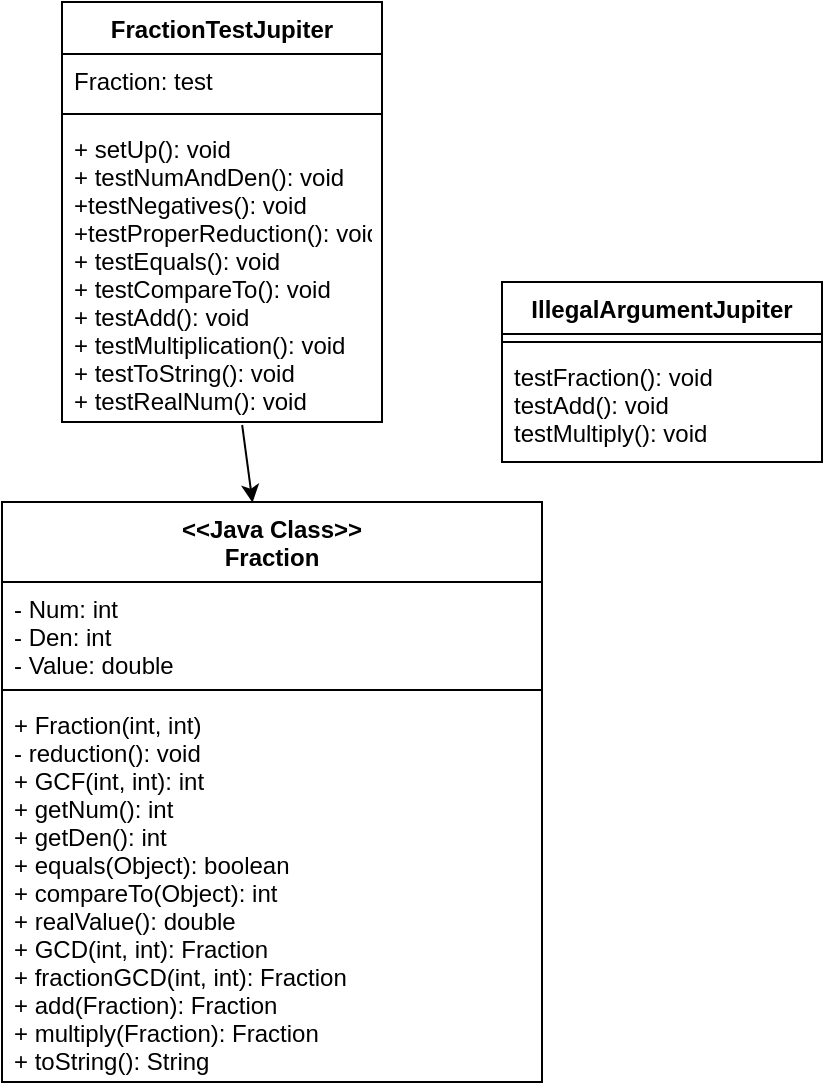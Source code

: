 <mxfile version="13.10.6" type="github">
  <diagram id="8G_tT_SKjAtgeudRbzQW" name="Page-1">
    <mxGraphModel dx="1038" dy="548" grid="1" gridSize="10" guides="1" tooltips="1" connect="1" arrows="1" fold="1" page="1" pageScale="1" pageWidth="850" pageHeight="1100" math="0" shadow="0">
      <root>
        <mxCell id="0" />
        <mxCell id="1" parent="0" />
        <mxCell id="9itNaaFzH73JZNezlTGI-1" value="&lt;&lt;Java Class&gt;&gt;&#xa;Fraction" style="swimlane;fontStyle=1;align=center;verticalAlign=top;childLayout=stackLayout;horizontal=1;startSize=40;horizontalStack=0;resizeParent=1;resizeParentMax=0;resizeLast=0;collapsible=1;marginBottom=0;" parent="1" vertex="1">
          <mxGeometry x="40" y="280" width="270" height="290" as="geometry" />
        </mxCell>
        <mxCell id="9itNaaFzH73JZNezlTGI-2" value="- Num: int&#xa;- Den: int&#xa;- Value: double" style="text;strokeColor=none;fillColor=none;align=left;verticalAlign=top;spacingLeft=4;spacingRight=4;overflow=hidden;rotatable=0;points=[[0,0.5],[1,0.5]];portConstraint=eastwest;" parent="9itNaaFzH73JZNezlTGI-1" vertex="1">
          <mxGeometry y="40" width="270" height="50" as="geometry" />
        </mxCell>
        <mxCell id="9itNaaFzH73JZNezlTGI-3" value="" style="line;strokeWidth=1;fillColor=none;align=left;verticalAlign=middle;spacingTop=-1;spacingLeft=3;spacingRight=3;rotatable=0;labelPosition=right;points=[];portConstraint=eastwest;" parent="9itNaaFzH73JZNezlTGI-1" vertex="1">
          <mxGeometry y="90" width="270" height="8" as="geometry" />
        </mxCell>
        <mxCell id="9itNaaFzH73JZNezlTGI-4" value="+ Fraction(int, int)&#xa;- reduction(): void&#xa;+ GCF(int, int): int&#xa;+ getNum(): int&#xa;+ getDen(): int&#xa;+ equals(Object): boolean&#xa;+ compareTo(Object): int&#xa;+ realValue(): double&#xa;+ GCD(int, int): Fraction&#xa;+ fractionGCD(int, int): Fraction&#xa;+ add(Fraction): Fraction&#xa;+ multiply(Fraction): Fraction&#xa;+ toString(): String" style="text;strokeColor=none;fillColor=none;align=left;verticalAlign=top;spacingLeft=4;spacingRight=4;overflow=hidden;rotatable=0;points=[[0,0.5],[1,0.5]];portConstraint=eastwest;" parent="9itNaaFzH73JZNezlTGI-1" vertex="1">
          <mxGeometry y="98" width="270" height="192" as="geometry" />
        </mxCell>
        <mxCell id="LeQzVdNvDBo15w7qYfMn-1" value="IllegalArgumentJupiter" style="swimlane;fontStyle=1;align=center;verticalAlign=top;childLayout=stackLayout;horizontal=1;startSize=26;horizontalStack=0;resizeParent=1;resizeParentMax=0;resizeLast=0;collapsible=1;marginBottom=0;" vertex="1" parent="1">
          <mxGeometry x="290" y="170" width="160" height="90" as="geometry" />
        </mxCell>
        <mxCell id="LeQzVdNvDBo15w7qYfMn-2" value="" style="line;strokeWidth=1;fillColor=none;align=left;verticalAlign=middle;spacingTop=-1;spacingLeft=3;spacingRight=3;rotatable=0;labelPosition=right;points=[];portConstraint=eastwest;" vertex="1" parent="LeQzVdNvDBo15w7qYfMn-1">
          <mxGeometry y="26" width="160" height="8" as="geometry" />
        </mxCell>
        <mxCell id="LeQzVdNvDBo15w7qYfMn-3" value="testFraction(): void&#xa;testAdd(): void&#xa;testMultiply(): void" style="text;strokeColor=none;fillColor=none;align=left;verticalAlign=top;spacingLeft=4;spacingRight=4;overflow=hidden;rotatable=0;points=[[0,0.5],[1,0.5]];portConstraint=eastwest;" vertex="1" parent="LeQzVdNvDBo15w7qYfMn-1">
          <mxGeometry y="34" width="160" height="56" as="geometry" />
        </mxCell>
        <mxCell id="LeQzVdNvDBo15w7qYfMn-4" value="FractionTestJupiter" style="swimlane;fontStyle=1;align=center;verticalAlign=top;childLayout=stackLayout;horizontal=1;startSize=26;horizontalStack=0;resizeParent=1;resizeParentMax=0;resizeLast=0;collapsible=1;marginBottom=0;" vertex="1" parent="1">
          <mxGeometry x="70" y="30" width="160" height="210" as="geometry" />
        </mxCell>
        <mxCell id="LeQzVdNvDBo15w7qYfMn-5" value="Fraction: test" style="text;strokeColor=none;fillColor=none;align=left;verticalAlign=top;spacingLeft=4;spacingRight=4;overflow=hidden;rotatable=0;points=[[0,0.5],[1,0.5]];portConstraint=eastwest;" vertex="1" parent="LeQzVdNvDBo15w7qYfMn-4">
          <mxGeometry y="26" width="160" height="26" as="geometry" />
        </mxCell>
        <mxCell id="LeQzVdNvDBo15w7qYfMn-6" value="" style="line;strokeWidth=1;fillColor=none;align=left;verticalAlign=middle;spacingTop=-1;spacingLeft=3;spacingRight=3;rotatable=0;labelPosition=right;points=[];portConstraint=eastwest;" vertex="1" parent="LeQzVdNvDBo15w7qYfMn-4">
          <mxGeometry y="52" width="160" height="8" as="geometry" />
        </mxCell>
        <mxCell id="LeQzVdNvDBo15w7qYfMn-7" value="+ setUp(): void&#xa;+ testNumAndDen(): void&#xa;+testNegatives(): void&#xa;+testProperReduction(): void&#xa;+ testEquals(): void&#xa;+ testCompareTo(): void&#xa;+ testAdd(): void&#xa;+ testMultiplication(): void&#xa;+ testToString(): void&#xa;+ testRealNum(): void&#xa;" style="text;strokeColor=none;fillColor=none;align=left;verticalAlign=top;spacingLeft=4;spacingRight=4;overflow=hidden;rotatable=0;points=[[0,0.5],[1,0.5]];portConstraint=eastwest;" vertex="1" parent="LeQzVdNvDBo15w7qYfMn-4">
          <mxGeometry y="60" width="160" height="150" as="geometry" />
        </mxCell>
        <mxCell id="LeQzVdNvDBo15w7qYfMn-12" value="" style="endArrow=classic;html=1;exitX=0.563;exitY=1.01;exitDx=0;exitDy=0;exitPerimeter=0;entryX=0.464;entryY=0.001;entryDx=0;entryDy=0;entryPerimeter=0;" edge="1" parent="1" source="LeQzVdNvDBo15w7qYfMn-7" target="9itNaaFzH73JZNezlTGI-1">
          <mxGeometry width="50" height="50" relative="1" as="geometry">
            <mxPoint x="435" y="430" as="sourcePoint" />
            <mxPoint x="458" y="358.538" as="targetPoint" />
          </mxGeometry>
        </mxCell>
      </root>
    </mxGraphModel>
  </diagram>
</mxfile>
